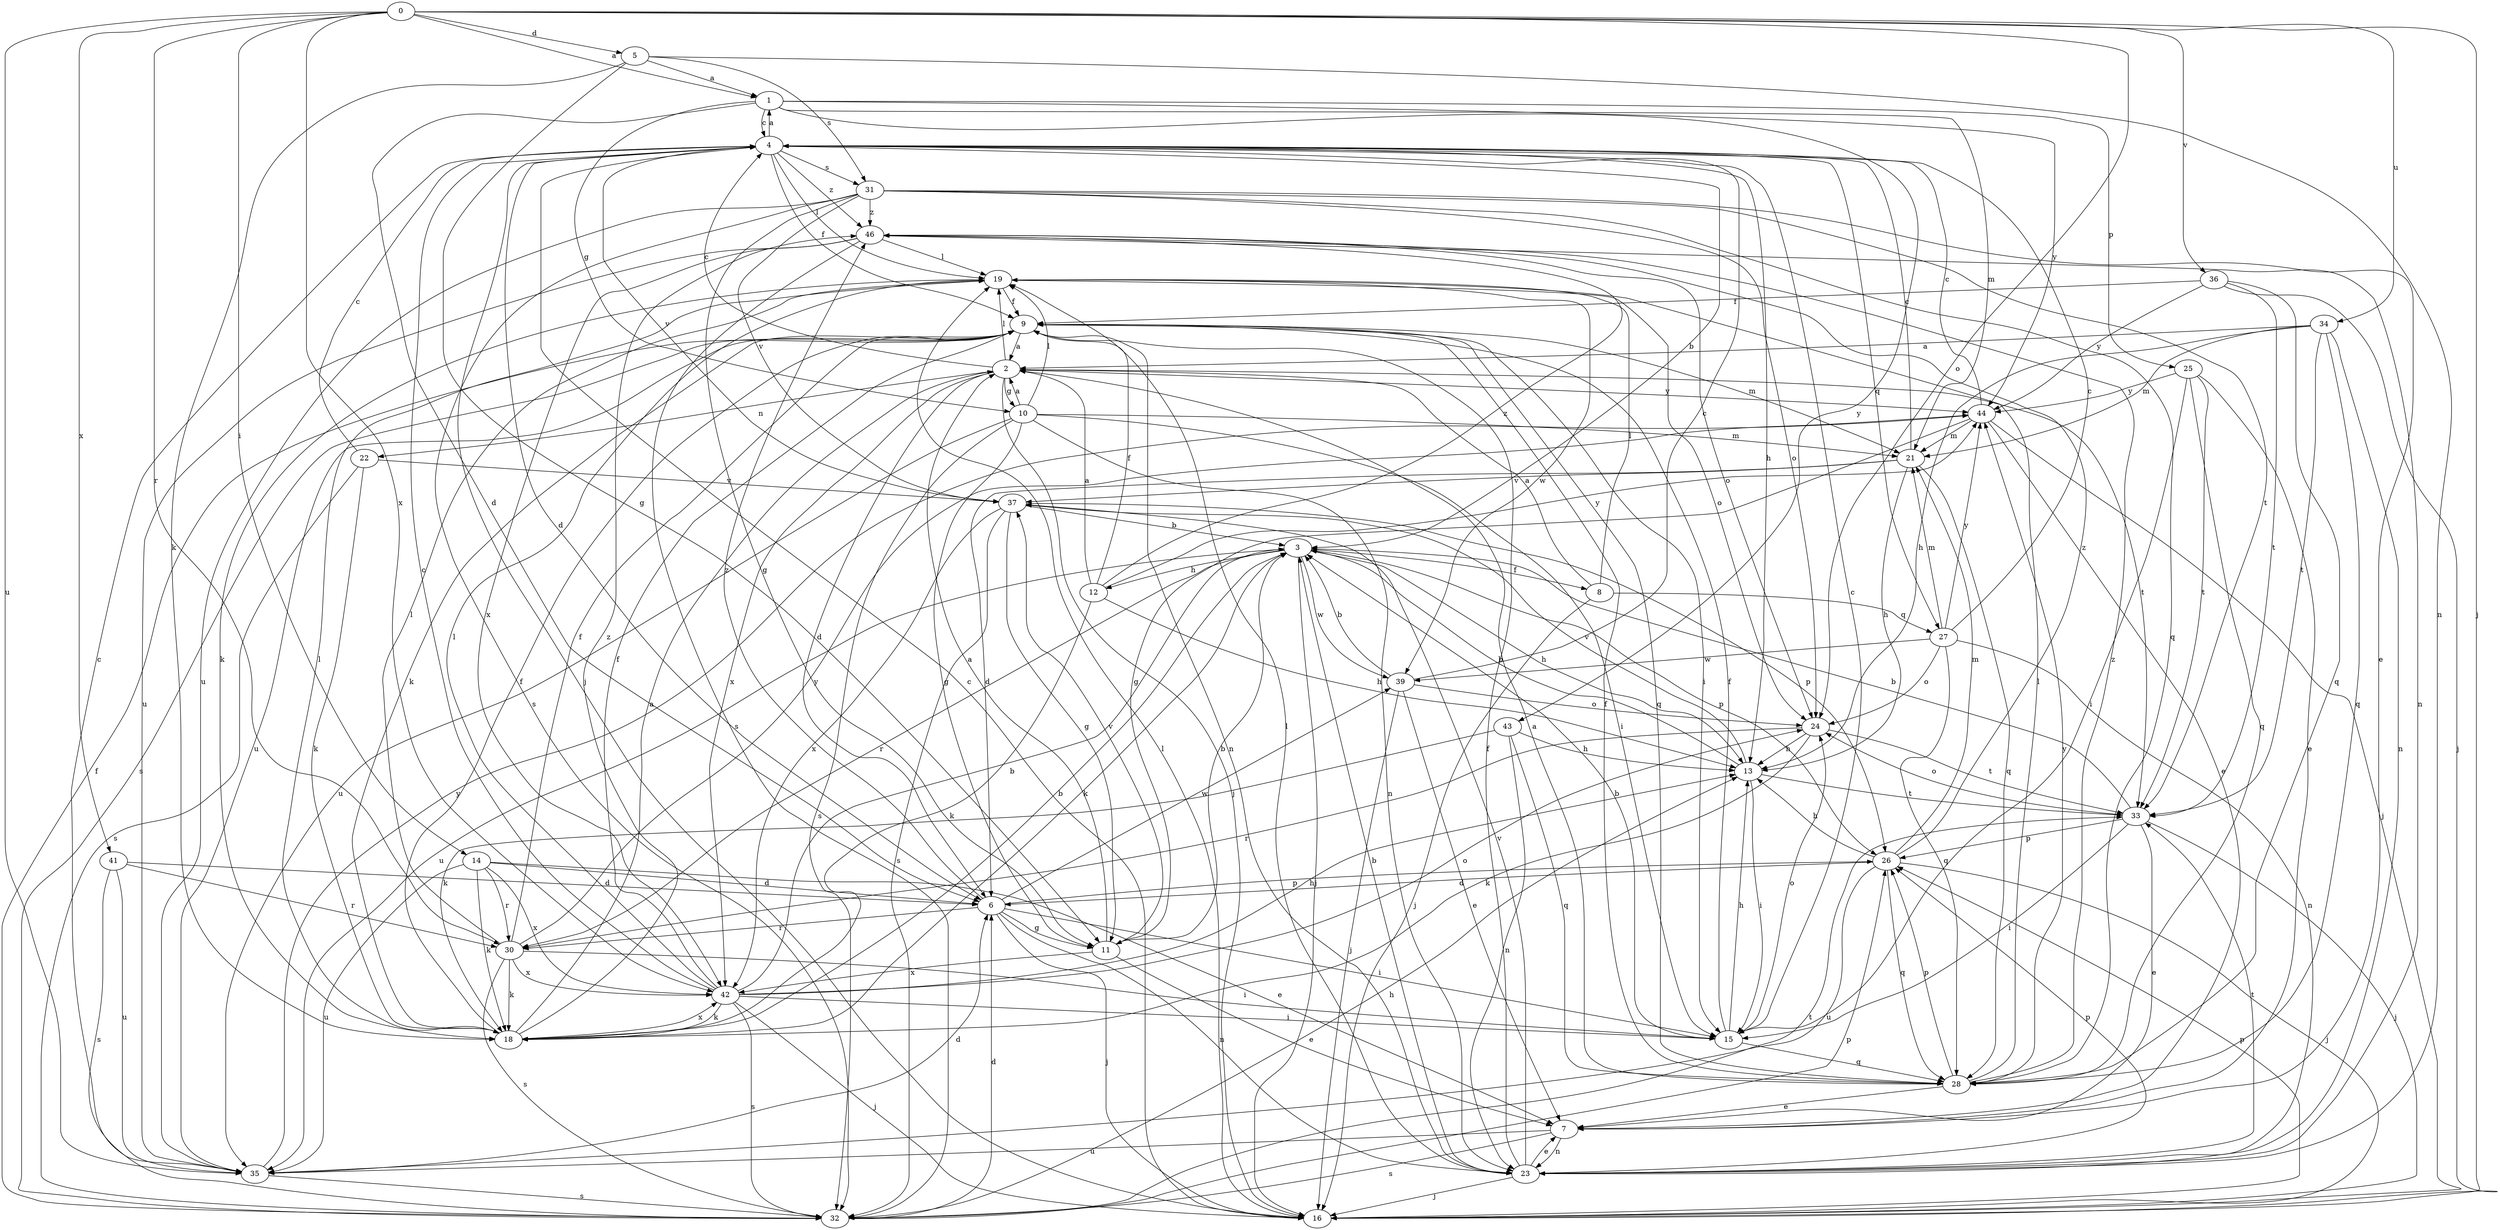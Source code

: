 strict digraph  {
0;
1;
2;
3;
4;
5;
6;
7;
8;
9;
10;
11;
12;
13;
14;
15;
16;
18;
19;
21;
22;
23;
24;
25;
26;
27;
28;
30;
31;
32;
33;
34;
35;
36;
37;
39;
41;
42;
43;
44;
46;
0 -> 1  [label=a];
0 -> 5  [label=d];
0 -> 14  [label=i];
0 -> 16  [label=j];
0 -> 24  [label=o];
0 -> 30  [label=r];
0 -> 34  [label=u];
0 -> 35  [label=u];
0 -> 36  [label=v];
0 -> 41  [label=x];
0 -> 42  [label=x];
1 -> 4  [label=c];
1 -> 6  [label=d];
1 -> 10  [label=g];
1 -> 21  [label=m];
1 -> 25  [label=p];
1 -> 43  [label=y];
1 -> 44  [label=y];
2 -> 4  [label=c];
2 -> 6  [label=d];
2 -> 10  [label=g];
2 -> 16  [label=j];
2 -> 19  [label=l];
2 -> 22  [label=n];
2 -> 33  [label=t];
2 -> 42  [label=x];
2 -> 44  [label=y];
3 -> 8  [label=f];
3 -> 12  [label=h];
3 -> 13  [label=h];
3 -> 16  [label=j];
3 -> 18  [label=k];
3 -> 26  [label=p];
3 -> 30  [label=r];
3 -> 35  [label=u];
3 -> 39  [label=w];
4 -> 1  [label=a];
4 -> 3  [label=b];
4 -> 6  [label=d];
4 -> 9  [label=f];
4 -> 13  [label=h];
4 -> 16  [label=j];
4 -> 19  [label=l];
4 -> 27  [label=q];
4 -> 31  [label=s];
4 -> 37  [label=v];
4 -> 46  [label=z];
5 -> 1  [label=a];
5 -> 11  [label=g];
5 -> 18  [label=k];
5 -> 23  [label=n];
5 -> 31  [label=s];
6 -> 11  [label=g];
6 -> 15  [label=i];
6 -> 16  [label=j];
6 -> 23  [label=n];
6 -> 26  [label=p];
6 -> 30  [label=r];
6 -> 39  [label=w];
6 -> 46  [label=z];
7 -> 23  [label=n];
7 -> 32  [label=s];
7 -> 35  [label=u];
8 -> 2  [label=a];
8 -> 16  [label=j];
8 -> 19  [label=l];
8 -> 27  [label=q];
9 -> 2  [label=a];
9 -> 15  [label=i];
9 -> 18  [label=k];
9 -> 21  [label=m];
9 -> 23  [label=n];
9 -> 28  [label=q];
9 -> 32  [label=s];
9 -> 35  [label=u];
10 -> 2  [label=a];
10 -> 11  [label=g];
10 -> 15  [label=i];
10 -> 19  [label=l];
10 -> 21  [label=m];
10 -> 23  [label=n];
10 -> 32  [label=s];
10 -> 35  [label=u];
11 -> 2  [label=a];
11 -> 3  [label=b];
11 -> 7  [label=e];
11 -> 37  [label=v];
11 -> 42  [label=x];
12 -> 2  [label=a];
12 -> 9  [label=f];
12 -> 13  [label=h];
12 -> 18  [label=k];
12 -> 44  [label=y];
12 -> 46  [label=z];
13 -> 3  [label=b];
13 -> 15  [label=i];
13 -> 33  [label=t];
13 -> 37  [label=v];
14 -> 6  [label=d];
14 -> 7  [label=e];
14 -> 18  [label=k];
14 -> 30  [label=r];
14 -> 35  [label=u];
14 -> 42  [label=x];
15 -> 3  [label=b];
15 -> 4  [label=c];
15 -> 9  [label=f];
15 -> 13  [label=h];
15 -> 24  [label=o];
15 -> 28  [label=q];
16 -> 4  [label=c];
16 -> 19  [label=l];
16 -> 26  [label=p];
18 -> 2  [label=a];
18 -> 3  [label=b];
18 -> 9  [label=f];
18 -> 19  [label=l];
18 -> 42  [label=x];
18 -> 46  [label=z];
19 -> 9  [label=f];
19 -> 18  [label=k];
19 -> 24  [label=o];
19 -> 39  [label=w];
21 -> 4  [label=c];
21 -> 6  [label=d];
21 -> 13  [label=h];
21 -> 28  [label=q];
21 -> 37  [label=v];
22 -> 4  [label=c];
22 -> 18  [label=k];
22 -> 32  [label=s];
22 -> 37  [label=v];
23 -> 3  [label=b];
23 -> 7  [label=e];
23 -> 9  [label=f];
23 -> 16  [label=j];
23 -> 19  [label=l];
23 -> 26  [label=p];
23 -> 33  [label=t];
23 -> 37  [label=v];
24 -> 13  [label=h];
24 -> 18  [label=k];
24 -> 30  [label=r];
24 -> 33  [label=t];
25 -> 7  [label=e];
25 -> 15  [label=i];
25 -> 28  [label=q];
25 -> 33  [label=t];
25 -> 44  [label=y];
26 -> 6  [label=d];
26 -> 13  [label=h];
26 -> 16  [label=j];
26 -> 21  [label=m];
26 -> 28  [label=q];
26 -> 35  [label=u];
26 -> 46  [label=z];
27 -> 4  [label=c];
27 -> 21  [label=m];
27 -> 23  [label=n];
27 -> 24  [label=o];
27 -> 28  [label=q];
27 -> 39  [label=w];
27 -> 44  [label=y];
28 -> 2  [label=a];
28 -> 7  [label=e];
28 -> 9  [label=f];
28 -> 19  [label=l];
28 -> 26  [label=p];
28 -> 44  [label=y];
28 -> 46  [label=z];
30 -> 9  [label=f];
30 -> 15  [label=i];
30 -> 18  [label=k];
30 -> 19  [label=l];
30 -> 32  [label=s];
30 -> 42  [label=x];
30 -> 44  [label=y];
31 -> 7  [label=e];
31 -> 11  [label=g];
31 -> 24  [label=o];
31 -> 28  [label=q];
31 -> 32  [label=s];
31 -> 33  [label=t];
31 -> 35  [label=u];
31 -> 37  [label=v];
31 -> 46  [label=z];
32 -> 6  [label=d];
32 -> 9  [label=f];
32 -> 13  [label=h];
32 -> 26  [label=p];
32 -> 33  [label=t];
33 -> 3  [label=b];
33 -> 7  [label=e];
33 -> 15  [label=i];
33 -> 16  [label=j];
33 -> 24  [label=o];
33 -> 26  [label=p];
34 -> 2  [label=a];
34 -> 13  [label=h];
34 -> 21  [label=m];
34 -> 23  [label=n];
34 -> 28  [label=q];
34 -> 33  [label=t];
35 -> 4  [label=c];
35 -> 6  [label=d];
35 -> 32  [label=s];
35 -> 44  [label=y];
36 -> 9  [label=f];
36 -> 16  [label=j];
36 -> 28  [label=q];
36 -> 33  [label=t];
36 -> 44  [label=y];
37 -> 3  [label=b];
37 -> 11  [label=g];
37 -> 26  [label=p];
37 -> 32  [label=s];
37 -> 42  [label=x];
39 -> 3  [label=b];
39 -> 4  [label=c];
39 -> 7  [label=e];
39 -> 16  [label=j];
39 -> 24  [label=o];
41 -> 6  [label=d];
41 -> 30  [label=r];
41 -> 32  [label=s];
41 -> 35  [label=u];
42 -> 3  [label=b];
42 -> 4  [label=c];
42 -> 9  [label=f];
42 -> 13  [label=h];
42 -> 15  [label=i];
42 -> 16  [label=j];
42 -> 18  [label=k];
42 -> 19  [label=l];
42 -> 24  [label=o];
42 -> 32  [label=s];
43 -> 13  [label=h];
43 -> 18  [label=k];
43 -> 23  [label=n];
43 -> 28  [label=q];
44 -> 4  [label=c];
44 -> 7  [label=e];
44 -> 11  [label=g];
44 -> 16  [label=j];
44 -> 21  [label=m];
46 -> 19  [label=l];
46 -> 23  [label=n];
46 -> 24  [label=o];
46 -> 32  [label=s];
46 -> 35  [label=u];
46 -> 42  [label=x];
}
